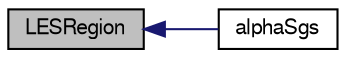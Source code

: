 digraph "LESRegion"
{
  bgcolor="transparent";
  edge [fontname="FreeSans",fontsize="10",labelfontname="FreeSans",labelfontsize="10"];
  node [fontname="FreeSans",fontsize="10",shape=record];
  rankdir="LR";
  Node1536 [label="LESRegion",height=0.2,width=0.4,color="black", fillcolor="grey75", style="filled", fontcolor="black"];
  Node1536 -> Node1537 [dir="back",color="midnightblue",fontsize="10",style="solid",fontname="FreeSans"];
  Node1537 [label="alphaSgs",height=0.2,width=0.4,color="black",URL="$a30650.html#a69dfcceb14c507fc5d18568888cfdd44",tooltip="Return SGS thermal diffusivity. "];
}
